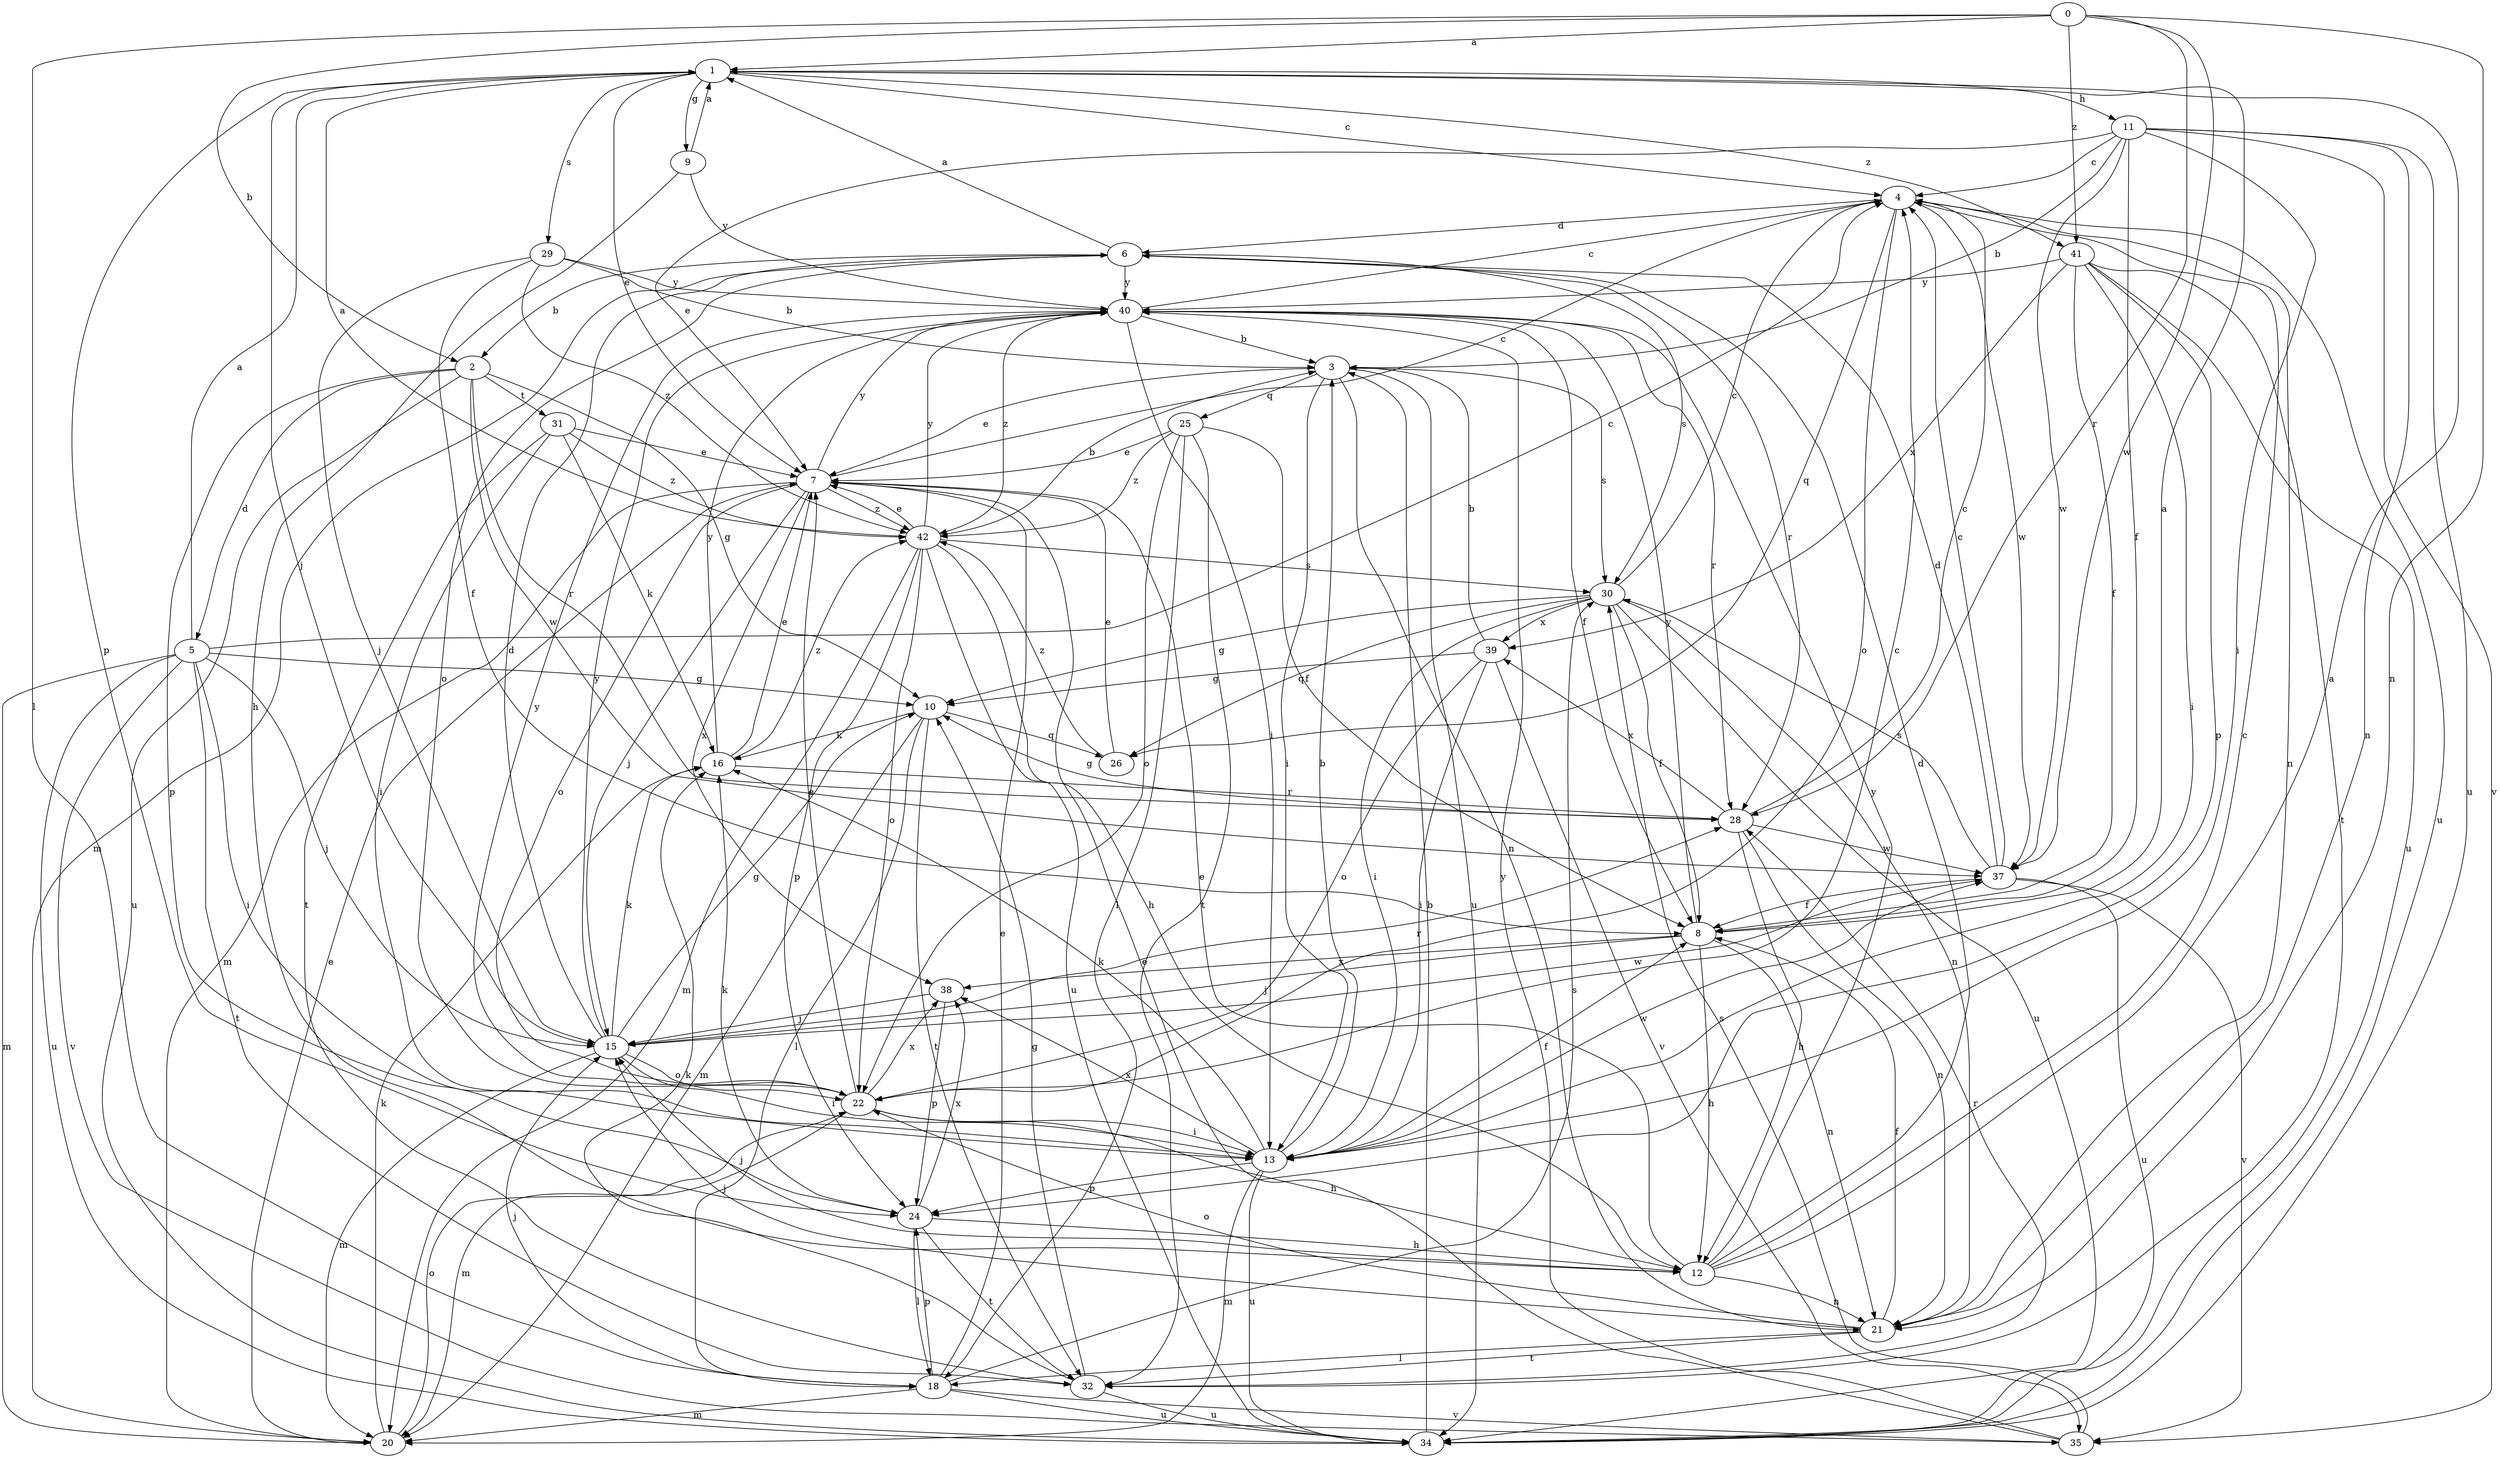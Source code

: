 strict digraph  {
0;
1;
2;
3;
4;
5;
6;
7;
8;
9;
10;
11;
12;
13;
15;
16;
18;
20;
21;
22;
24;
25;
26;
28;
29;
30;
31;
32;
34;
35;
37;
38;
39;
40;
41;
42;
0 -> 1  [label=a];
0 -> 2  [label=b];
0 -> 18  [label=l];
0 -> 21  [label=n];
0 -> 28  [label=r];
0 -> 37  [label=w];
0 -> 41  [label=z];
1 -> 4  [label=c];
1 -> 7  [label=e];
1 -> 9  [label=g];
1 -> 11  [label=h];
1 -> 15  [label=j];
1 -> 24  [label=p];
1 -> 29  [label=s];
1 -> 41  [label=z];
2 -> 5  [label=d];
2 -> 10  [label=g];
2 -> 24  [label=p];
2 -> 28  [label=r];
2 -> 31  [label=t];
2 -> 34  [label=u];
2 -> 37  [label=w];
3 -> 7  [label=e];
3 -> 13  [label=i];
3 -> 21  [label=n];
3 -> 25  [label=q];
3 -> 30  [label=s];
3 -> 34  [label=u];
4 -> 6  [label=d];
4 -> 21  [label=n];
4 -> 22  [label=o];
4 -> 26  [label=q];
4 -> 34  [label=u];
4 -> 37  [label=w];
5 -> 1  [label=a];
5 -> 4  [label=c];
5 -> 10  [label=g];
5 -> 13  [label=i];
5 -> 15  [label=j];
5 -> 20  [label=m];
5 -> 32  [label=t];
5 -> 34  [label=u];
5 -> 35  [label=v];
6 -> 1  [label=a];
6 -> 2  [label=b];
6 -> 20  [label=m];
6 -> 22  [label=o];
6 -> 28  [label=r];
6 -> 30  [label=s];
6 -> 40  [label=y];
7 -> 4  [label=c];
7 -> 15  [label=j];
7 -> 20  [label=m];
7 -> 22  [label=o];
7 -> 38  [label=x];
7 -> 40  [label=y];
7 -> 42  [label=z];
8 -> 1  [label=a];
8 -> 12  [label=h];
8 -> 15  [label=j];
8 -> 21  [label=n];
8 -> 38  [label=x];
8 -> 40  [label=y];
9 -> 1  [label=a];
9 -> 12  [label=h];
9 -> 40  [label=y];
10 -> 16  [label=k];
10 -> 18  [label=l];
10 -> 20  [label=m];
10 -> 26  [label=q];
10 -> 32  [label=t];
11 -> 3  [label=b];
11 -> 4  [label=c];
11 -> 7  [label=e];
11 -> 8  [label=f];
11 -> 13  [label=i];
11 -> 21  [label=n];
11 -> 34  [label=u];
11 -> 35  [label=v];
11 -> 37  [label=w];
12 -> 1  [label=a];
12 -> 4  [label=c];
12 -> 6  [label=d];
12 -> 7  [label=e];
12 -> 15  [label=j];
12 -> 21  [label=n];
12 -> 40  [label=y];
13 -> 3  [label=b];
13 -> 8  [label=f];
13 -> 16  [label=k];
13 -> 20  [label=m];
13 -> 24  [label=p];
13 -> 34  [label=u];
13 -> 37  [label=w];
13 -> 38  [label=x];
15 -> 6  [label=d];
15 -> 10  [label=g];
15 -> 13  [label=i];
15 -> 16  [label=k];
15 -> 20  [label=m];
15 -> 22  [label=o];
15 -> 28  [label=r];
15 -> 37  [label=w];
15 -> 40  [label=y];
16 -> 7  [label=e];
16 -> 28  [label=r];
16 -> 40  [label=y];
16 -> 42  [label=z];
18 -> 7  [label=e];
18 -> 15  [label=j];
18 -> 20  [label=m];
18 -> 24  [label=p];
18 -> 30  [label=s];
18 -> 34  [label=u];
18 -> 35  [label=v];
20 -> 7  [label=e];
20 -> 16  [label=k];
20 -> 22  [label=o];
21 -> 8  [label=f];
21 -> 15  [label=j];
21 -> 18  [label=l];
21 -> 22  [label=o];
21 -> 32  [label=t];
22 -> 4  [label=c];
22 -> 7  [label=e];
22 -> 12  [label=h];
22 -> 13  [label=i];
22 -> 20  [label=m];
22 -> 38  [label=x];
22 -> 40  [label=y];
24 -> 12  [label=h];
24 -> 16  [label=k];
24 -> 18  [label=l];
24 -> 32  [label=t];
24 -> 38  [label=x];
25 -> 7  [label=e];
25 -> 8  [label=f];
25 -> 18  [label=l];
25 -> 22  [label=o];
25 -> 32  [label=t];
25 -> 42  [label=z];
26 -> 7  [label=e];
26 -> 42  [label=z];
28 -> 4  [label=c];
28 -> 10  [label=g];
28 -> 12  [label=h];
28 -> 21  [label=n];
28 -> 37  [label=w];
28 -> 39  [label=x];
29 -> 3  [label=b];
29 -> 8  [label=f];
29 -> 15  [label=j];
29 -> 40  [label=y];
29 -> 42  [label=z];
30 -> 4  [label=c];
30 -> 8  [label=f];
30 -> 10  [label=g];
30 -> 13  [label=i];
30 -> 21  [label=n];
30 -> 26  [label=q];
30 -> 34  [label=u];
30 -> 39  [label=x];
31 -> 7  [label=e];
31 -> 13  [label=i];
31 -> 16  [label=k];
31 -> 32  [label=t];
31 -> 42  [label=z];
32 -> 10  [label=g];
32 -> 16  [label=k];
32 -> 28  [label=r];
32 -> 34  [label=u];
34 -> 3  [label=b];
35 -> 7  [label=e];
35 -> 30  [label=s];
35 -> 40  [label=y];
37 -> 4  [label=c];
37 -> 6  [label=d];
37 -> 8  [label=f];
37 -> 30  [label=s];
37 -> 34  [label=u];
37 -> 35  [label=v];
38 -> 15  [label=j];
38 -> 24  [label=p];
39 -> 3  [label=b];
39 -> 10  [label=g];
39 -> 13  [label=i];
39 -> 22  [label=o];
39 -> 35  [label=v];
40 -> 3  [label=b];
40 -> 4  [label=c];
40 -> 8  [label=f];
40 -> 13  [label=i];
40 -> 28  [label=r];
40 -> 42  [label=z];
41 -> 8  [label=f];
41 -> 13  [label=i];
41 -> 24  [label=p];
41 -> 32  [label=t];
41 -> 34  [label=u];
41 -> 39  [label=x];
41 -> 40  [label=y];
42 -> 1  [label=a];
42 -> 3  [label=b];
42 -> 7  [label=e];
42 -> 12  [label=h];
42 -> 20  [label=m];
42 -> 22  [label=o];
42 -> 24  [label=p];
42 -> 30  [label=s];
42 -> 34  [label=u];
42 -> 40  [label=y];
}
